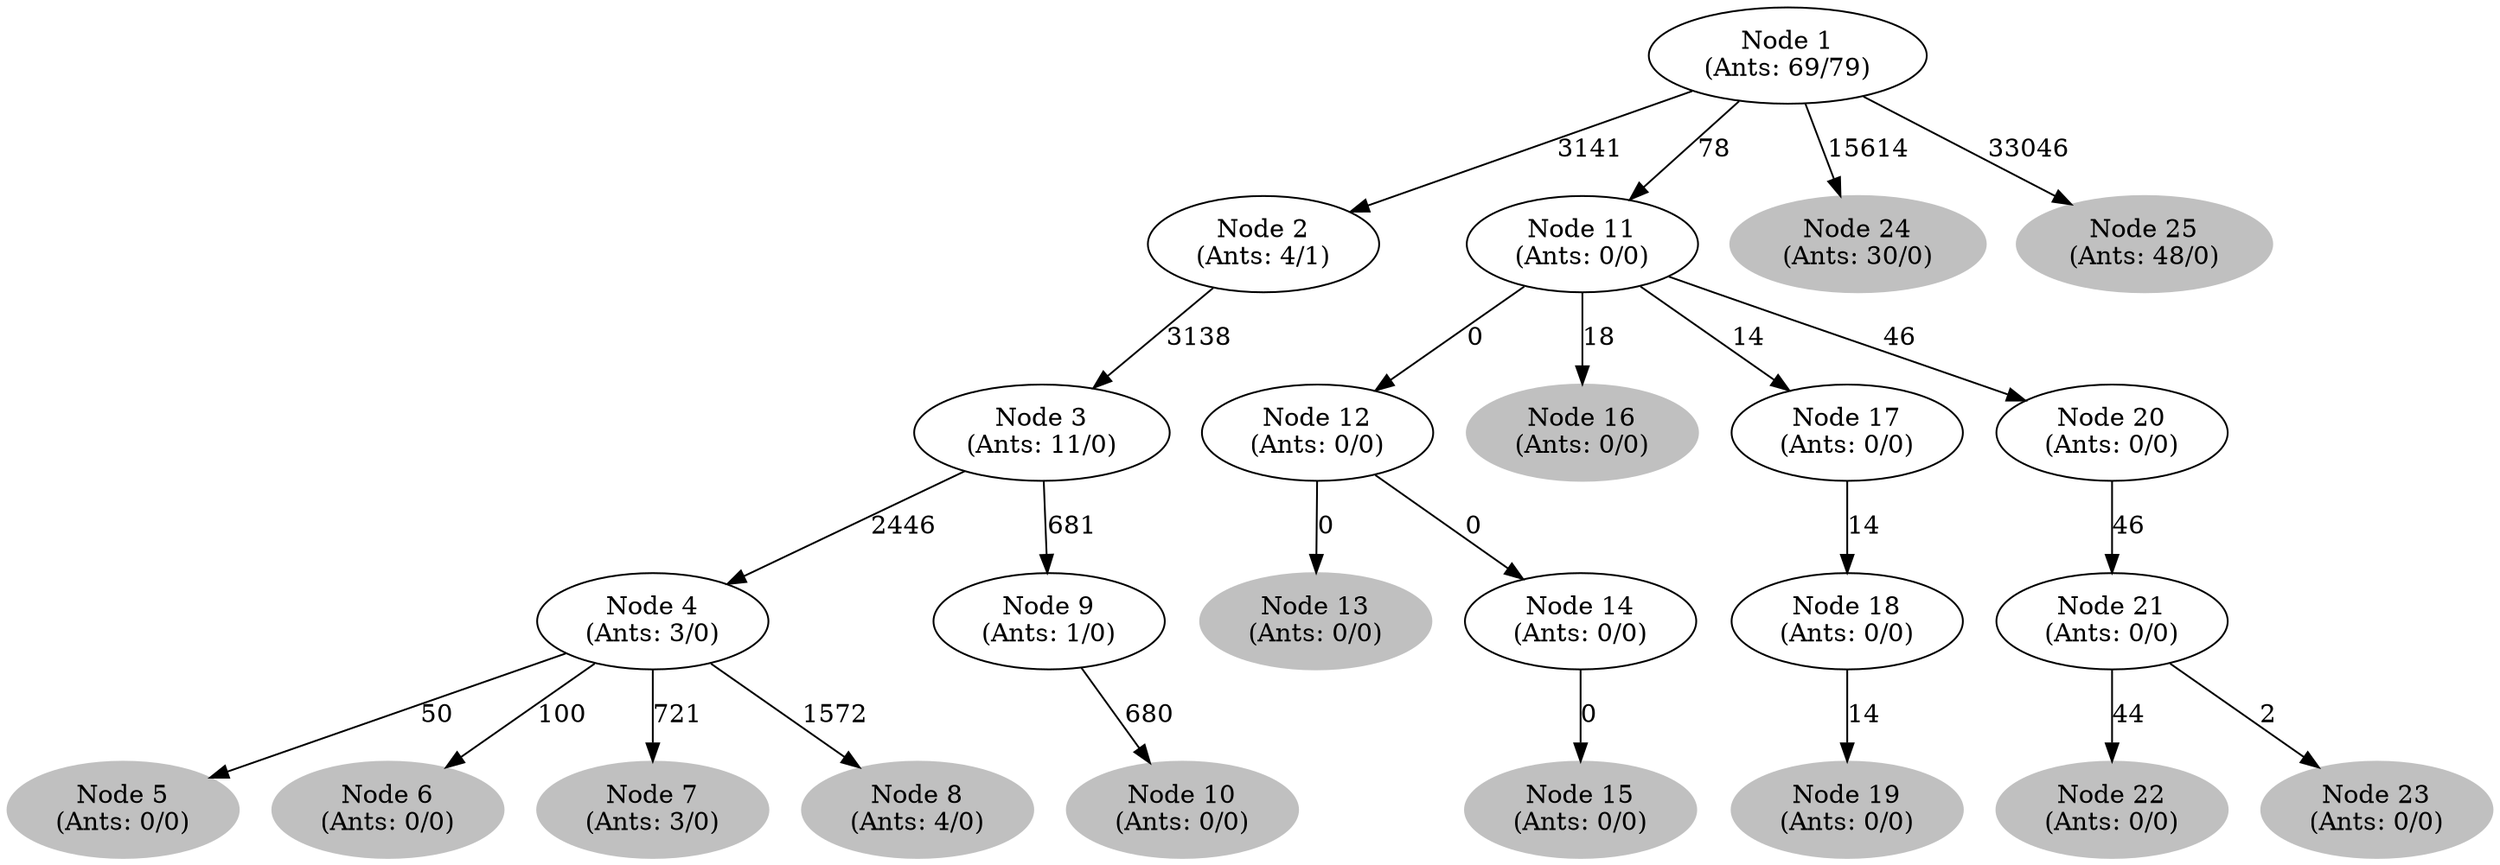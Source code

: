 digraph G {
	
	 "Node 1\n(Ants: 69/79)" -> "Node 2\n(Ants: 4/1)" [label=3141];
	 "Node 2\n(Ants: 4/1)" -> "Node 3\n(Ants: 11/0)" [label=3138];
	 "Node 3\n(Ants: 11/0)" -> "Node 4\n(Ants: 3/0)" [label=2446];
	 "Node 5\n(Ants: 0/0)" [style=filled,color="gray"];
	"Node 4\n(Ants: 3/0)" -> "Node 5\n(Ants: 0/0)" [label=50];
	 "Node 6\n(Ants: 0/0)" [style=filled,color="gray"];
	"Node 4\n(Ants: 3/0)" -> "Node 6\n(Ants: 0/0)" [label=100];
	 "Node 7\n(Ants: 3/0)" [style=filled,color="gray"];
	"Node 4\n(Ants: 3/0)" -> "Node 7\n(Ants: 3/0)" [label=721];
	 "Node 8\n(Ants: 4/0)" [style=filled,color="gray"];
	"Node 4\n(Ants: 3/0)" -> "Node 8\n(Ants: 4/0)" [label=1572];
	 "Node 3\n(Ants: 11/0)" -> "Node 9\n(Ants: 1/0)" [label=681];
	 "Node 10\n(Ants: 0/0)" [style=filled,color="gray"];
	"Node 9\n(Ants: 1/0)" -> "Node 10\n(Ants: 0/0)" [label=680];
	 "Node 1\n(Ants: 69/79)" -> "Node 11\n(Ants: 0/0)" [label=78];
	 "Node 11\n(Ants: 0/0)" -> "Node 12\n(Ants: 0/0)" [label=0];
	 "Node 13\n(Ants: 0/0)" [style=filled,color="gray"];
	"Node 12\n(Ants: 0/0)" -> "Node 13\n(Ants: 0/0)" [label=0];
	 "Node 12\n(Ants: 0/0)" -> "Node 14\n(Ants: 0/0)" [label=0];
	 "Node 15\n(Ants: 0/0)" [style=filled,color="gray"];
	"Node 14\n(Ants: 0/0)" -> "Node 15\n(Ants: 0/0)" [label=0];
	 "Node 16\n(Ants: 0/0)" [style=filled,color="gray"];
	"Node 11\n(Ants: 0/0)" -> "Node 16\n(Ants: 0/0)" [label=18];
	 "Node 11\n(Ants: 0/0)" -> "Node 17\n(Ants: 0/0)" [label=14];
	 "Node 17\n(Ants: 0/0)" -> "Node 18\n(Ants: 0/0)" [label=14];
	 "Node 19\n(Ants: 0/0)" [style=filled,color="gray"];
	"Node 18\n(Ants: 0/0)" -> "Node 19\n(Ants: 0/0)" [label=14];
	 "Node 11\n(Ants: 0/0)" -> "Node 20\n(Ants: 0/0)" [label=46];
	 "Node 20\n(Ants: 0/0)" -> "Node 21\n(Ants: 0/0)" [label=46];
	 "Node 22\n(Ants: 0/0)" [style=filled,color="gray"];
	"Node 21\n(Ants: 0/0)" -> "Node 22\n(Ants: 0/0)" [label=44];
	 "Node 23\n(Ants: 0/0)" [style=filled,color="gray"];
	"Node 21\n(Ants: 0/0)" -> "Node 23\n(Ants: 0/0)" [label=2];
	 "Node 24\n(Ants: 30/0)" [style=filled,color="gray"];
	"Node 1\n(Ants: 69/79)" -> "Node 24\n(Ants: 30/0)" [label=15614];
	 "Node 25\n(Ants: 48/0)" [style=filled,color="gray"];
	"Node 1\n(Ants: 69/79)" -> "Node 25\n(Ants: 48/0)" [label=33046];
	 
}
